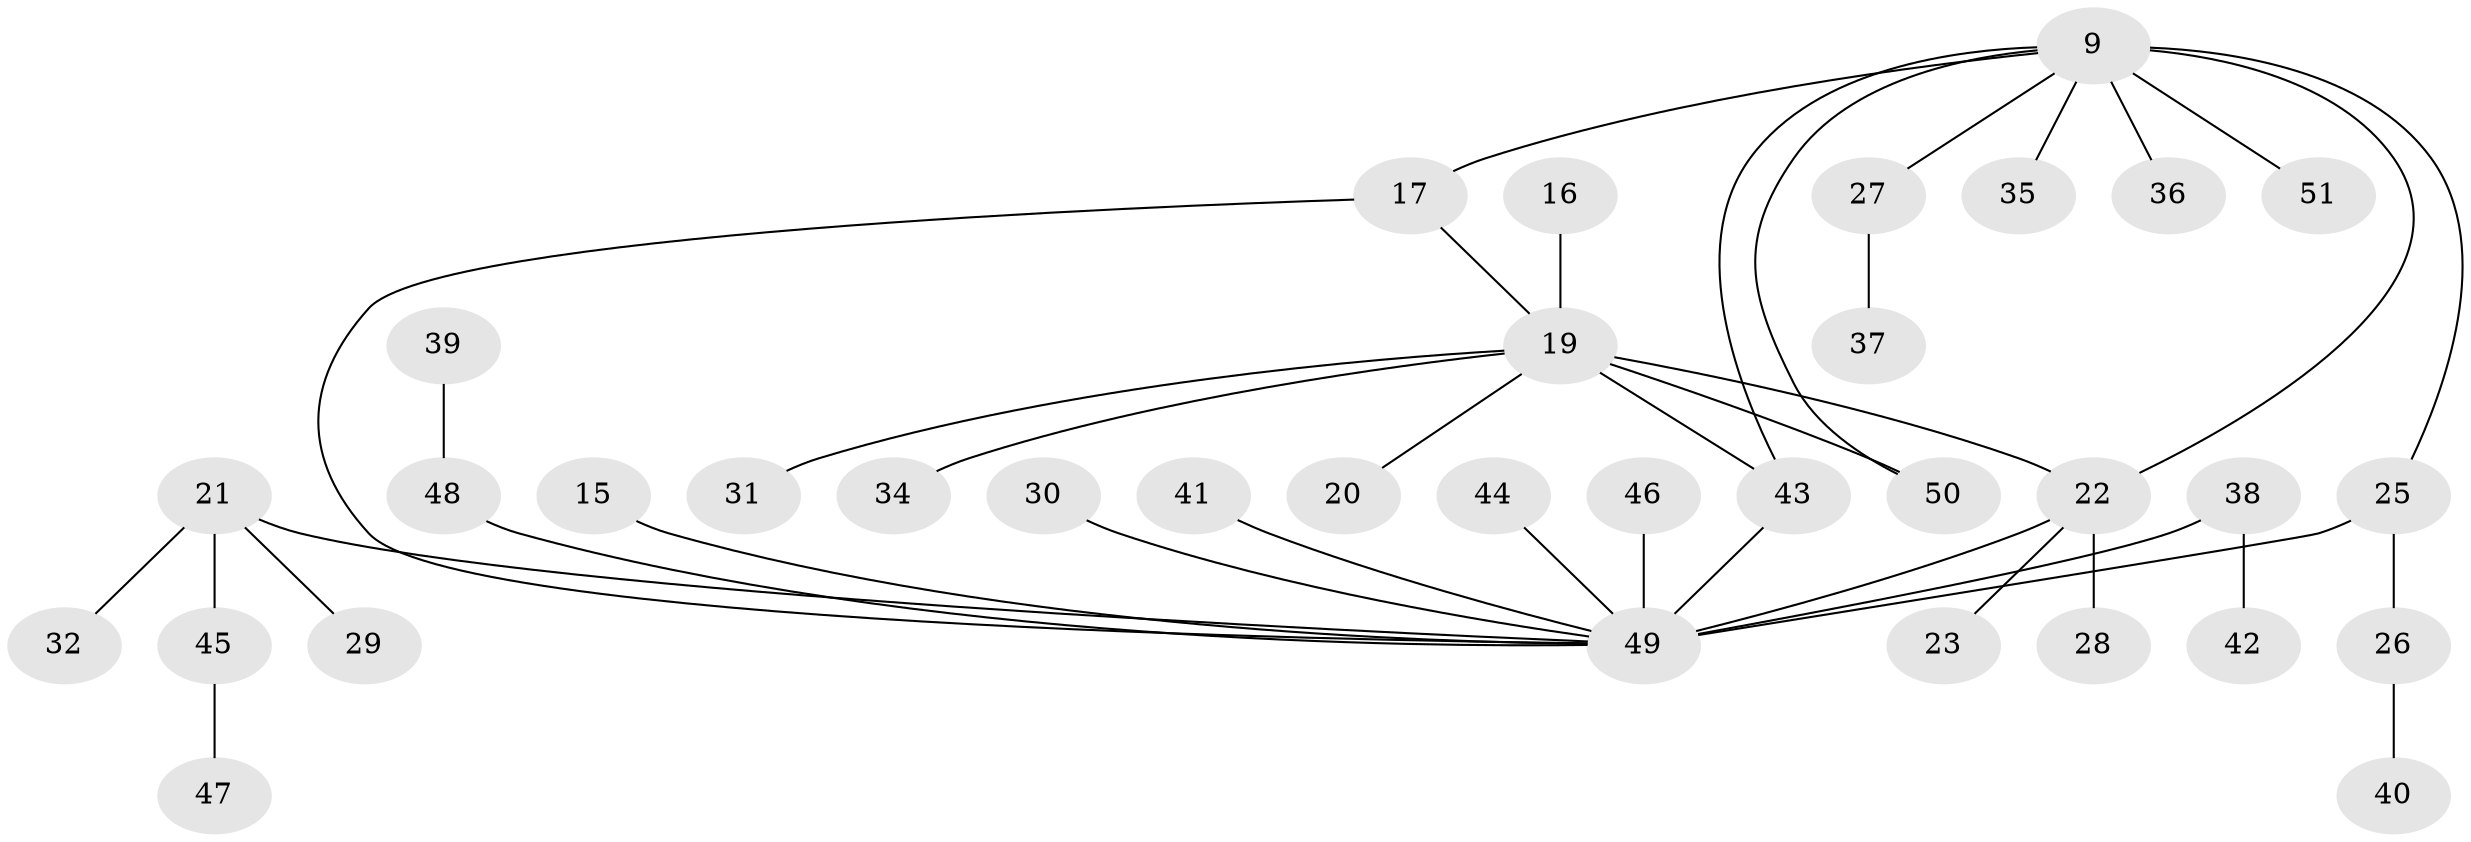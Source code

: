 // original degree distribution, {5: 0.058823529411764705, 11: 0.0196078431372549, 4: 0.058823529411764705, 6: 0.058823529411764705, 9: 0.0196078431372549, 3: 0.058823529411764705, 7: 0.0196078431372549, 2: 0.21568627450980393, 1: 0.49019607843137253}
// Generated by graph-tools (version 1.1) at 2025/58/03/04/25 21:58:20]
// undirected, 35 vertices, 40 edges
graph export_dot {
graph [start="1"]
  node [color=gray90,style=filled];
  9 [super="+6"];
  15;
  16;
  17 [super="+7"];
  19 [super="+11+8"];
  20;
  21;
  22 [super="+13+5"];
  23;
  25 [super="+10"];
  26;
  27;
  28;
  29;
  30;
  31;
  32;
  34;
  35;
  36;
  37;
  38;
  39;
  40;
  41;
  42;
  43 [super="+3"];
  44;
  45;
  46;
  47;
  48 [super="+33"];
  49 [super="+1+4+14"];
  50;
  51 [super="+24"];
  9 -- 35;
  9 -- 36;
  9 -- 25;
  9 -- 22 [weight=2];
  9 -- 50;
  9 -- 27;
  9 -- 43;
  9 -- 17;
  9 -- 51;
  15 -- 49;
  16 -- 19;
  17 -- 19;
  17 -- 49;
  19 -- 22 [weight=3];
  19 -- 34;
  19 -- 50;
  19 -- 20;
  19 -- 31;
  19 -- 43;
  21 -- 29;
  21 -- 32;
  21 -- 45;
  21 -- 49 [weight=2];
  22 -- 23;
  22 -- 28;
  22 -- 49 [weight=2];
  25 -- 26;
  25 -- 49 [weight=3];
  26 -- 40;
  27 -- 37;
  30 -- 49;
  38 -- 42;
  38 -- 49;
  39 -- 48;
  41 -- 49;
  43 -- 49;
  44 -- 49;
  45 -- 47;
  46 -- 49 [weight=2];
  48 -- 49;
}
